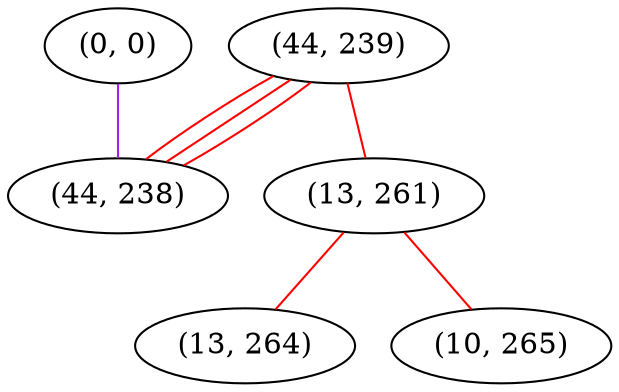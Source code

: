 graph "" {
"(44, 239)";
"(0, 0)";
"(44, 238)";
"(13, 261)";
"(13, 264)";
"(10, 265)";
"(44, 239)" -- "(13, 261)"  [color=red, key=0, weight=1];
"(44, 239)" -- "(44, 238)"  [color=red, key=0, weight=1];
"(44, 239)" -- "(44, 238)"  [color=red, key=1, weight=1];
"(44, 239)" -- "(44, 238)"  [color=red, key=2, weight=1];
"(0, 0)" -- "(44, 238)"  [color=purple, key=0, weight=4];
"(13, 261)" -- "(13, 264)"  [color=red, key=0, weight=1];
"(13, 261)" -- "(10, 265)"  [color=red, key=0, weight=1];
}
